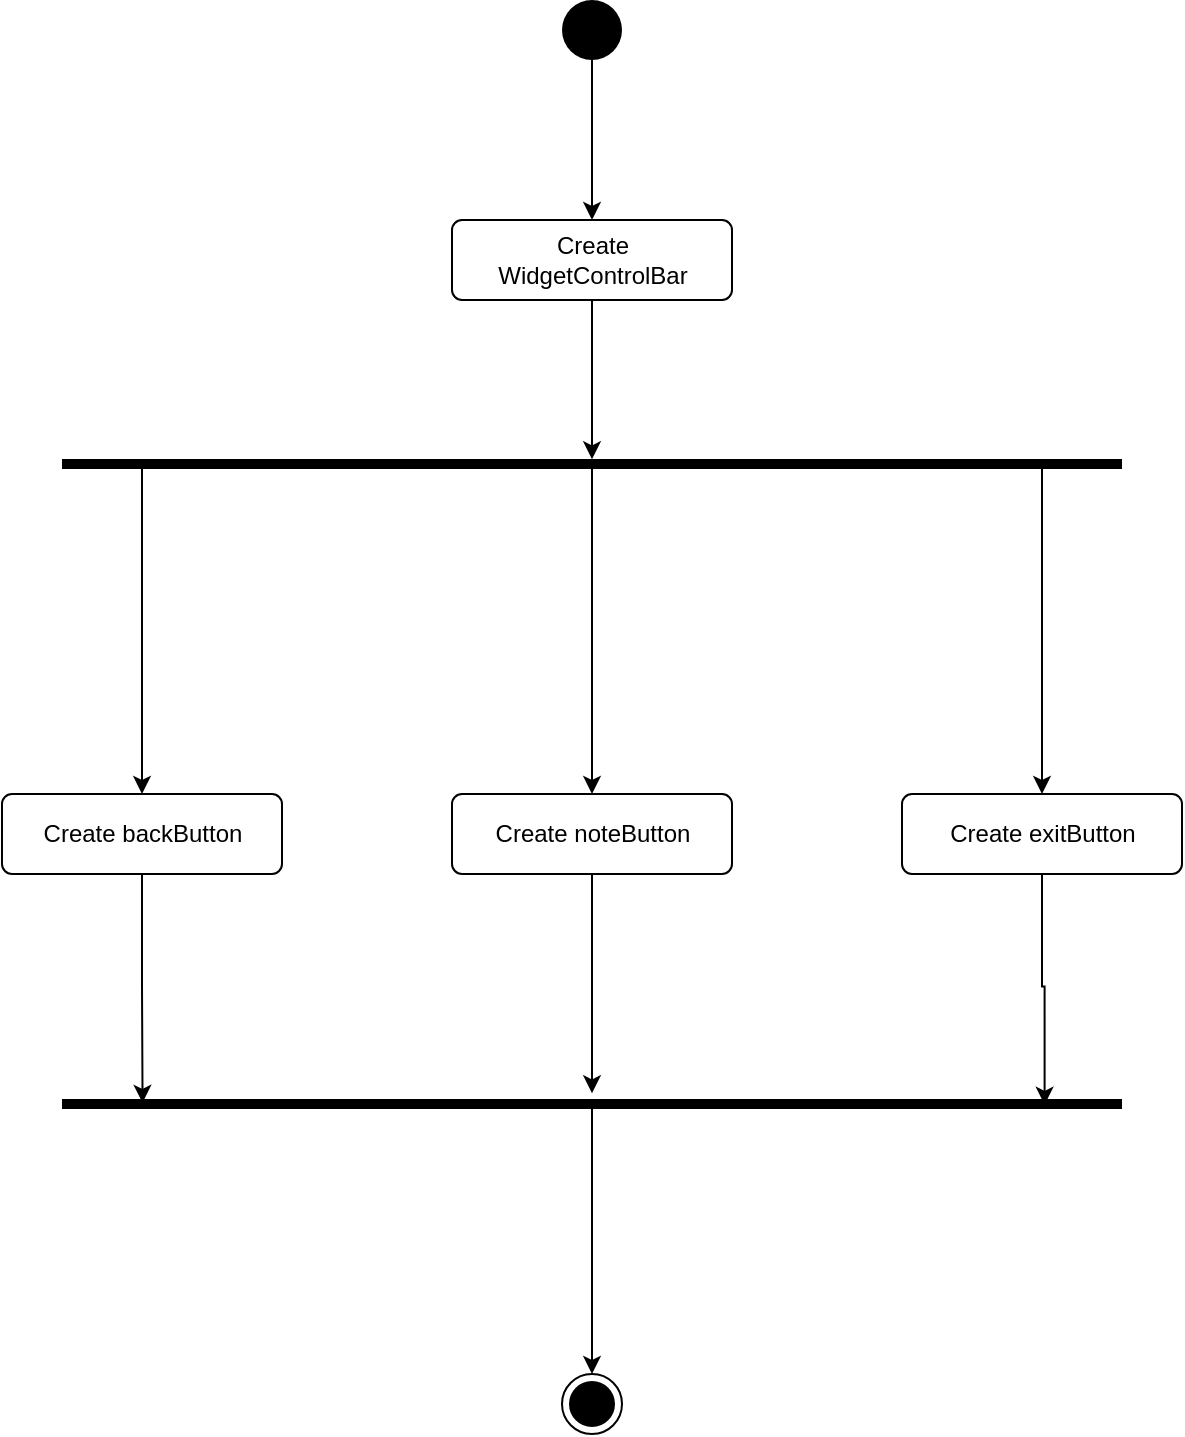 <mxfile version="20.3.0" type="device" pages="2"><diagram id="C5RBs43oDa-KdzZeNtuy" name="Working_Computer"><mxGraphModel dx="782" dy="579" grid="1" gridSize="10" guides="1" tooltips="1" connect="1" arrows="1" fold="1" page="1" pageScale="1" pageWidth="827" pageHeight="1169" math="0" shadow="0"><root><mxCell id="WIyWlLk6GJQsqaUBKTNV-0"/><mxCell id="WIyWlLk6GJQsqaUBKTNV-1" parent="WIyWlLk6GJQsqaUBKTNV-0"/><mxCell id="GZQtMbWgOa5e2AmLsvMz-1" style="edgeStyle=orthogonalEdgeStyle;rounded=0;orthogonalLoop=1;jettySize=auto;html=1;entryX=0.5;entryY=0;entryDx=0;entryDy=0;" parent="WIyWlLk6GJQsqaUBKTNV-1" source="Ke9EKfOjc2Qo-yvB75Y2-0" target="GZQtMbWgOa5e2AmLsvMz-0" edge="1"><mxGeometry relative="1" as="geometry"/></mxCell><mxCell id="Ke9EKfOjc2Qo-yvB75Y2-0" value="" style="ellipse;fillColor=#000000;strokeColor=none;" parent="WIyWlLk6GJQsqaUBKTNV-1" vertex="1"><mxGeometry x="410" y="10" width="30" height="30" as="geometry"/></mxCell><mxCell id="Ke9EKfOjc2Qo-yvB75Y2-12" style="edgeStyle=orthogonalEdgeStyle;rounded=0;orthogonalLoop=1;jettySize=auto;html=1;entryX=0.386;entryY=0.924;entryDx=0;entryDy=0;entryPerimeter=0;" parent="WIyWlLk6GJQsqaUBKTNV-1" source="Ke9EKfOjc2Qo-yvB75Y2-3" target="Ke9EKfOjc2Qo-yvB75Y2-11" edge="1"><mxGeometry relative="1" as="geometry"/></mxCell><mxCell id="Ke9EKfOjc2Qo-yvB75Y2-3" value="Create backButton" style="html=1;align=center;verticalAlign=middle;rounded=1;absoluteArcSize=1;arcSize=10;dashed=0;" parent="WIyWlLk6GJQsqaUBKTNV-1" vertex="1"><mxGeometry x="130" y="407" width="140" height="40" as="geometry"/></mxCell><mxCell id="Ke9EKfOjc2Qo-yvB75Y2-6" style="edgeStyle=orthogonalEdgeStyle;rounded=0;orthogonalLoop=1;jettySize=auto;html=1;entryX=0.5;entryY=0;entryDx=0;entryDy=0;" parent="WIyWlLk6GJQsqaUBKTNV-1" target="Ke9EKfOjc2Qo-yvB75Y2-3" edge="1"><mxGeometry relative="1" as="geometry"><mxPoint x="200" y="244.5" as="sourcePoint"/><Array as="points"><mxPoint x="200" y="297"/><mxPoint x="200" y="297"/></Array></mxGeometry></mxCell><mxCell id="Ke9EKfOjc2Qo-yvB75Y2-8" style="edgeStyle=orthogonalEdgeStyle;rounded=0;orthogonalLoop=1;jettySize=auto;html=1;entryX=0.5;entryY=0;entryDx=0;entryDy=0;" parent="WIyWlLk6GJQsqaUBKTNV-1" source="Ke9EKfOjc2Qo-yvB75Y2-4" target="Ke9EKfOjc2Qo-yvB75Y2-7" edge="1"><mxGeometry relative="1" as="geometry"/></mxCell><mxCell id="Ke9EKfOjc2Qo-yvB75Y2-10" style="edgeStyle=orthogonalEdgeStyle;rounded=0;orthogonalLoop=1;jettySize=auto;html=1;entryX=0.5;entryY=0;entryDx=0;entryDy=0;" parent="WIyWlLk6GJQsqaUBKTNV-1" source="Ke9EKfOjc2Qo-yvB75Y2-4" target="Ke9EKfOjc2Qo-yvB75Y2-9" edge="1"><mxGeometry relative="1" as="geometry"><Array as="points"><mxPoint x="650" y="307"/><mxPoint x="650" y="307"/></Array></mxGeometry></mxCell><mxCell id="Ke9EKfOjc2Qo-yvB75Y2-4" value="" style="html=1;points=[];perimeter=orthogonalPerimeter;fillColor=#000000;strokeColor=none;rotation=90;" parent="WIyWlLk6GJQsqaUBKTNV-1" vertex="1"><mxGeometry x="422.5" y="-23" width="5" height="530" as="geometry"/></mxCell><mxCell id="Ke9EKfOjc2Qo-yvB75Y2-13" style="edgeStyle=orthogonalEdgeStyle;rounded=0;orthogonalLoop=1;jettySize=auto;html=1;entryX=-0.567;entryY=0.5;entryDx=0;entryDy=0;entryPerimeter=0;" parent="WIyWlLk6GJQsqaUBKTNV-1" source="Ke9EKfOjc2Qo-yvB75Y2-7" target="Ke9EKfOjc2Qo-yvB75Y2-11" edge="1"><mxGeometry relative="1" as="geometry"/></mxCell><mxCell id="Ke9EKfOjc2Qo-yvB75Y2-7" value="Create noteButton" style="html=1;align=center;verticalAlign=middle;rounded=1;absoluteArcSize=1;arcSize=10;dashed=0;" parent="WIyWlLk6GJQsqaUBKTNV-1" vertex="1"><mxGeometry x="355" y="407" width="140" height="40" as="geometry"/></mxCell><mxCell id="Ke9EKfOjc2Qo-yvB75Y2-14" style="edgeStyle=orthogonalEdgeStyle;rounded=0;orthogonalLoop=1;jettySize=auto;html=1;entryX=0.576;entryY=0.073;entryDx=0;entryDy=0;entryPerimeter=0;" parent="WIyWlLk6GJQsqaUBKTNV-1" source="Ke9EKfOjc2Qo-yvB75Y2-9" target="Ke9EKfOjc2Qo-yvB75Y2-11" edge="1"><mxGeometry relative="1" as="geometry"/></mxCell><mxCell id="Ke9EKfOjc2Qo-yvB75Y2-9" value="Create exitButton" style="html=1;align=center;verticalAlign=middle;rounded=1;absoluteArcSize=1;arcSize=10;dashed=0;" parent="WIyWlLk6GJQsqaUBKTNV-1" vertex="1"><mxGeometry x="580" y="407" width="140" height="40" as="geometry"/></mxCell><mxCell id="Ke9EKfOjc2Qo-yvB75Y2-17" style="edgeStyle=orthogonalEdgeStyle;rounded=0;orthogonalLoop=1;jettySize=auto;html=1;entryX=0.5;entryY=0;entryDx=0;entryDy=0;" parent="WIyWlLk6GJQsqaUBKTNV-1" source="Ke9EKfOjc2Qo-yvB75Y2-11" target="Ke9EKfOjc2Qo-yvB75Y2-15" edge="1"><mxGeometry relative="1" as="geometry"/></mxCell><mxCell id="Ke9EKfOjc2Qo-yvB75Y2-11" value="" style="html=1;points=[];perimeter=orthogonalPerimeter;fillColor=#000000;strokeColor=none;rotation=90;" parent="WIyWlLk6GJQsqaUBKTNV-1" vertex="1"><mxGeometry x="422.5" y="297" width="5" height="530" as="geometry"/></mxCell><mxCell id="Ke9EKfOjc2Qo-yvB75Y2-15" value="" style="ellipse;html=1;shape=endState;fillColor=strokeColor;" parent="WIyWlLk6GJQsqaUBKTNV-1" vertex="1"><mxGeometry x="410" y="697" width="30" height="30" as="geometry"/></mxCell><mxCell id="GZQtMbWgOa5e2AmLsvMz-4" style="edgeStyle=orthogonalEdgeStyle;rounded=0;orthogonalLoop=1;jettySize=auto;html=1;entryX=0.033;entryY=0.5;entryDx=0;entryDy=0;entryPerimeter=0;" parent="WIyWlLk6GJQsqaUBKTNV-1" source="GZQtMbWgOa5e2AmLsvMz-0" target="Ke9EKfOjc2Qo-yvB75Y2-4" edge="1"><mxGeometry relative="1" as="geometry"/></mxCell><mxCell id="GZQtMbWgOa5e2AmLsvMz-0" value="Create &lt;br&gt;WidgetControlBar" style="html=1;align=center;verticalAlign=middle;rounded=1;absoluteArcSize=1;arcSize=10;dashed=0;" parent="WIyWlLk6GJQsqaUBKTNV-1" vertex="1"><mxGeometry x="355" y="120" width="140" height="40" as="geometry"/></mxCell></root></mxGraphModel></diagram><diagram id="GQVp5dYYKrN6gyYTK5F7" name="Working_UI"><mxGraphModel dx="782" dy="579" grid="1" gridSize="10" guides="1" tooltips="1" connect="1" arrows="1" fold="1" page="1" pageScale="1" pageWidth="3300" pageHeight="4681" math="0" shadow="0"><root><mxCell id="0"/><mxCell id="1" parent="0"/><mxCell id="hVW6a-jTJZLtIdUCBRTU-2" style="edgeStyle=orthogonalEdgeStyle;rounded=0;orthogonalLoop=1;jettySize=auto;html=1;entryX=0.5;entryY=0;entryDx=0;entryDy=0;" parent="1" source="bczU5EdUrK0RANJLLHVY-1" target="hVW6a-jTJZLtIdUCBRTU-1" edge="1"><mxGeometry relative="1" as="geometry"/></mxCell><mxCell id="bczU5EdUrK0RANJLLHVY-1" value="" style="ellipse;fillColor=#000000;strokeColor=none;" parent="1" vertex="1"><mxGeometry x="920" y="40" width="30" height="30" as="geometry"/></mxCell><mxCell id="1y9Zm0p54U6jWnuVU2jn-4" style="edgeStyle=orthogonalEdgeStyle;rounded=0;orthogonalLoop=1;jettySize=auto;html=1;entryX=0.5;entryY=0;entryDx=0;entryDy=0;fontFamily=Helvetica;fontSize=12;fontColor=default;" parent="1" source="hVW6a-jTJZLtIdUCBRTU-1" target="1y9Zm0p54U6jWnuVU2jn-1" edge="1"><mxGeometry relative="1" as="geometry"><Array as="points"><mxPoint x="935" y="260"/><mxPoint x="695" y="260"/></Array></mxGeometry></mxCell><mxCell id="RASfev9vFAobXT6c5EU7-2" value="" style="edgeStyle=orthogonalEdgeStyle;rounded=0;orthogonalLoop=1;jettySize=auto;html=1;" parent="1" source="hVW6a-jTJZLtIdUCBRTU-1" target="RASfev9vFAobXT6c5EU7-1" edge="1"><mxGeometry relative="1" as="geometry"/></mxCell><mxCell id="PxQSc4JSv_qspADjKH_S-2" value="" style="edgeStyle=orthogonalEdgeStyle;rounded=0;orthogonalLoop=1;jettySize=auto;html=1;" parent="1" source="hVW6a-jTJZLtIdUCBRTU-1" target="PxQSc4JSv_qspADjKH_S-1" edge="1"><mxGeometry relative="1" as="geometry"><Array as="points"><mxPoint x="935" y="260"/><mxPoint x="1175" y="260"/></Array></mxGeometry></mxCell><mxCell id="hVW6a-jTJZLtIdUCBRTU-1" value="The screen &lt;br&gt;display control bar" style="html=1;align=center;verticalAlign=middle;rounded=1;absoluteArcSize=1;arcSize=10;dashed=0;" parent="1" vertex="1"><mxGeometry x="865" y="160" width="140" height="40" as="geometry"/></mxCell><mxCell id="1y9Zm0p54U6jWnuVU2jn-6" value="" style="edgeStyle=orthogonalEdgeStyle;rounded=0;orthogonalLoop=1;jettySize=auto;html=1;fontFamily=Helvetica;fontSize=12;fontColor=default;" parent="1" source="1y9Zm0p54U6jWnuVU2jn-1" target="1y9Zm0p54U6jWnuVU2jn-5" edge="1"><mxGeometry relative="1" as="geometry"/></mxCell><mxCell id="1y9Zm0p54U6jWnuVU2jn-1" value="Click back &lt;br&gt;button and &lt;br&gt;back button &lt;br&gt;is enable?" style="rhombus;whiteSpace=wrap;html=1;rounded=1;arcSize=10;dashed=0;" parent="1" vertex="1"><mxGeometry x="640" y="320" width="110" height="110" as="geometry"/></mxCell><mxCell id="1y9Zm0p54U6jWnuVU2jn-5" value="Render the last object in listRendered" style="whiteSpace=wrap;html=1;rounded=1;arcSize=10;dashed=0;" parent="1" vertex="1"><mxGeometry x="635" y="535" width="120" height="60" as="geometry"/></mxCell><mxCell id="w8bYKNGncSekKI2HbNv_-2" value="" style="edgeStyle=orthogonalEdgeStyle;rounded=0;orthogonalLoop=1;jettySize=auto;html=1;" edge="1" parent="1" source="RASfev9vFAobXT6c5EU7-1" target="w8bYKNGncSekKI2HbNv_-1"><mxGeometry relative="1" as="geometry"/></mxCell><mxCell id="RASfev9vFAobXT6c5EU7-1" value="Click &lt;br&gt;noteButton?&amp;nbsp;" style="rhombus;whiteSpace=wrap;html=1;rounded=1;arcSize=10;dashed=0;" parent="1" vertex="1"><mxGeometry x="883.75" y="320" width="102.5" height="110" as="geometry"/></mxCell><mxCell id="PxQSc4JSv_qspADjKH_S-6" style="edgeStyle=orthogonalEdgeStyle;rounded=0;orthogonalLoop=1;jettySize=auto;html=1;entryX=0.5;entryY=0;entryDx=0;entryDy=0;" parent="1" source="RASfev9vFAobXT6c5EU7-3" target="PxQSc4JSv_qspADjKH_S-5" edge="1"><mxGeometry relative="1" as="geometry"/></mxCell><mxCell id="RASfev9vFAobXT6c5EU7-3" value="Render UI_WidgetNote" style="whiteSpace=wrap;html=1;rounded=1;arcSize=10;dashed=0;" parent="1" vertex="1"><mxGeometry x="875" y="640" width="120" height="60" as="geometry"/></mxCell><mxCell id="PxQSc4JSv_qspADjKH_S-4" value="" style="edgeStyle=orthogonalEdgeStyle;rounded=0;orthogonalLoop=1;jettySize=auto;html=1;" parent="1" source="PxQSc4JSv_qspADjKH_S-1" target="PxQSc4JSv_qspADjKH_S-3" edge="1"><mxGeometry relative="1" as="geometry"/></mxCell><mxCell id="PxQSc4JSv_qspADjKH_S-1" value="Click &lt;br&gt;exitButton?" style="rhombus;whiteSpace=wrap;html=1;rounded=1;arcSize=10;dashed=0;" parent="1" vertex="1"><mxGeometry x="1120" y="330" width="110" height="110" as="geometry"/></mxCell><mxCell id="PxQSc4JSv_qspADjKH_S-7" style="edgeStyle=orthogonalEdgeStyle;rounded=0;orthogonalLoop=1;jettySize=auto;html=1;entryX=1;entryY=0.5;entryDx=0;entryDy=0;" parent="1" source="PxQSc4JSv_qspADjKH_S-3" target="PxQSc4JSv_qspADjKH_S-5" edge="1"><mxGeometry relative="1" as="geometry"><Array as="points"><mxPoint x="1175" y="825"/></Array></mxGeometry></mxCell><mxCell id="PxQSc4JSv_qspADjKH_S-3" value="exit program" style="ellipse;whiteSpace=wrap;html=1;rounded=1;arcSize=10;dashed=0;" parent="1" vertex="1"><mxGeometry x="1115" y="535" width="120" height="60" as="geometry"/></mxCell><mxCell id="PxQSc4JSv_qspADjKH_S-5" value="" style="ellipse;html=1;shape=endState;fillColor=strokeColor;" parent="1" vertex="1"><mxGeometry x="920" y="810" width="30" height="30" as="geometry"/></mxCell><mxCell id="w8bYKNGncSekKI2HbNv_-3" style="edgeStyle=orthogonalEdgeStyle;rounded=0;orthogonalLoop=1;jettySize=auto;html=1;entryX=0.5;entryY=0;entryDx=0;entryDy=0;" edge="1" parent="1" source="w8bYKNGncSekKI2HbNv_-1" target="RASfev9vFAobXT6c5EU7-3"><mxGeometry relative="1" as="geometry"/></mxCell><mxCell id="w8bYKNGncSekKI2HbNv_-1" value="Add tabWidget to listBackButton" style="ellipse;whiteSpace=wrap;html=1;rounded=1;arcSize=10;dashed=0;" vertex="1" parent="1"><mxGeometry x="875" y="535" width="120" height="60" as="geometry"/></mxCell></root></mxGraphModel></diagram></mxfile>